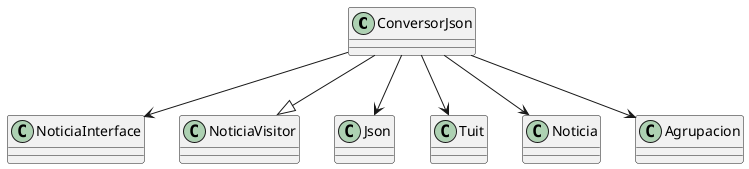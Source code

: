 @startuml

ConversorJson --> NoticiaInterface
ConversorJson --|> NoticiaVisitor
ConversorJson --> Json
ConversorJson --> Tuit
ConversorJson --> Noticia
ConversorJson --> Agrupacion

class ConversorJson {
!ifdef SHOW_METHODS
    +Json::Value getCampos(std::shared_ptr<NoticiaInterface> noticia)
    +Json::Value getCampos(const Agrupacion& agrupacion)
    +Json::Value getCampos(const std::list<Agrupacion> &agrupaciones)
    +void visit(Noticia& noticia)
    +void visit(Tuit& tuit)
    -Json::Value camposNoticia
!endif
}

@enduml
